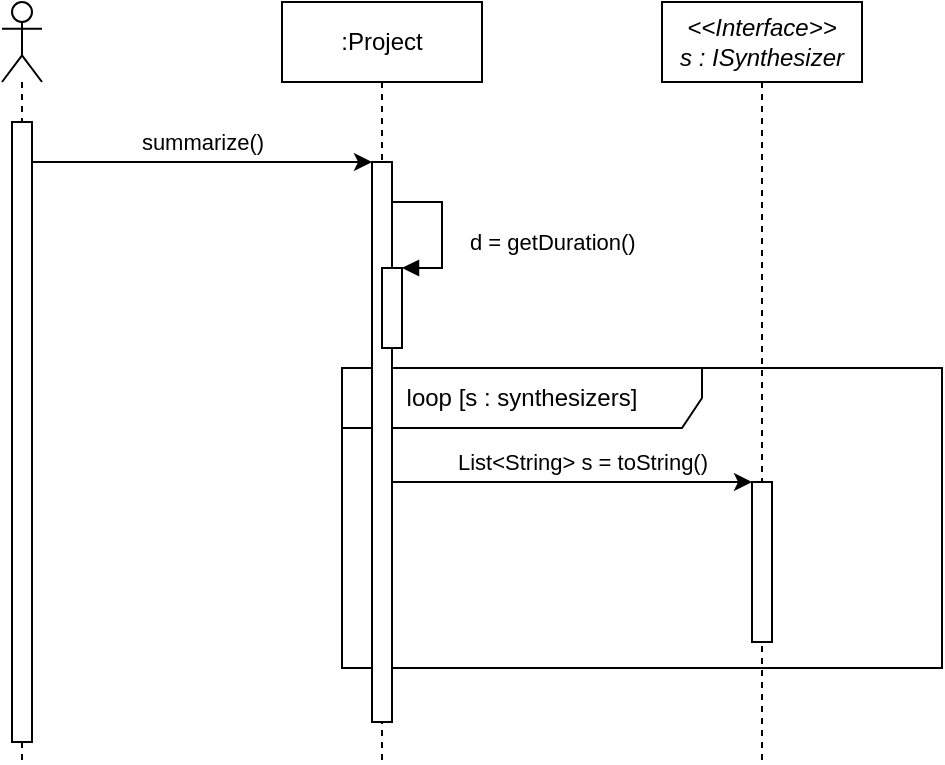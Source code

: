 <mxfile version="14.6.1" type="device"><diagram id="sMDsNfmWnqo157CsVNv2" name="Page-1"><mxGraphModel dx="868" dy="393" grid="1" gridSize="10" guides="1" tooltips="1" connect="1" arrows="1" fold="1" page="1" pageScale="1" pageWidth="240" pageHeight="85" math="0" shadow="0"><root><mxCell id="0"/><mxCell id="1" parent="0"/><mxCell id="fNQiG3ldmF6dkVswFx_5-12" value="loop [s : synthesizers]" style="shape=umlFrame;whiteSpace=wrap;html=1;width=180;height=30;" vertex="1" parent="1"><mxGeometry x="220" y="223" width="300" height="150" as="geometry"/></mxCell><mxCell id="fNQiG3ldmF6dkVswFx_5-1" value="" style="shape=umlLifeline;participant=umlActor;perimeter=lifelinePerimeter;whiteSpace=wrap;html=1;container=1;collapsible=0;recursiveResize=0;verticalAlign=top;spacingTop=36;outlineConnect=0;" vertex="1" parent="1"><mxGeometry x="50" y="40" width="20" height="380" as="geometry"/></mxCell><mxCell id="fNQiG3ldmF6dkVswFx_5-3" value="" style="html=1;points=[];perimeter=orthogonalPerimeter;" vertex="1" parent="fNQiG3ldmF6dkVswFx_5-1"><mxGeometry x="5" y="60" width="10" height="310" as="geometry"/></mxCell><mxCell id="fNQiG3ldmF6dkVswFx_5-2" value=":Project" style="shape=umlLifeline;perimeter=lifelinePerimeter;whiteSpace=wrap;html=1;container=1;collapsible=0;recursiveResize=0;outlineConnect=0;" vertex="1" parent="1"><mxGeometry x="190" y="40" width="100" height="380" as="geometry"/></mxCell><mxCell id="fNQiG3ldmF6dkVswFx_5-4" value="" style="html=1;points=[];perimeter=orthogonalPerimeter;" vertex="1" parent="fNQiG3ldmF6dkVswFx_5-2"><mxGeometry x="45" y="80" width="10" height="280" as="geometry"/></mxCell><mxCell id="fNQiG3ldmF6dkVswFx_5-10" value="" style="html=1;points=[];perimeter=orthogonalPerimeter;" vertex="1" parent="fNQiG3ldmF6dkVswFx_5-2"><mxGeometry x="50" y="133" width="10" height="40" as="geometry"/></mxCell><mxCell id="fNQiG3ldmF6dkVswFx_5-11" value="d = getDuration()" style="edgeStyle=orthogonalEdgeStyle;html=1;align=left;spacingLeft=2;endArrow=block;rounded=0;entryX=1;entryY=0;" edge="1" target="fNQiG3ldmF6dkVswFx_5-10" parent="fNQiG3ldmF6dkVswFx_5-2"><mxGeometry x="0.154" y="10" relative="1" as="geometry"><mxPoint x="55" y="100" as="sourcePoint"/><Array as="points"><mxPoint x="55" y="100"/><mxPoint x="80" y="100"/><mxPoint x="80" y="133"/></Array><mxPoint as="offset"/></mxGeometry></mxCell><mxCell id="fNQiG3ldmF6dkVswFx_5-5" value="summarize()" style="edgeStyle=orthogonalEdgeStyle;rounded=0;orthogonalLoop=1;jettySize=auto;html=1;" edge="1" parent="1" source="fNQiG3ldmF6dkVswFx_5-3" target="fNQiG3ldmF6dkVswFx_5-4"><mxGeometry y="10" relative="1" as="geometry"><Array as="points"><mxPoint x="140" y="120"/><mxPoint x="140" y="120"/></Array><mxPoint as="offset"/></mxGeometry></mxCell><mxCell id="fNQiG3ldmF6dkVswFx_5-6" value="&amp;lt;&amp;lt;Interface&amp;gt;&amp;gt;&lt;br&gt;s : ISynthesizer" style="shape=umlLifeline;perimeter=lifelinePerimeter;whiteSpace=wrap;html=1;container=1;collapsible=0;recursiveResize=0;outlineConnect=0;fontStyle=2" vertex="1" parent="1"><mxGeometry x="380" y="40" width="100" height="380" as="geometry"/></mxCell><mxCell id="fNQiG3ldmF6dkVswFx_5-7" value="" style="html=1;points=[];perimeter=orthogonalPerimeter;" vertex="1" parent="fNQiG3ldmF6dkVswFx_5-6"><mxGeometry x="45" y="240" width="10" height="80" as="geometry"/></mxCell><mxCell id="fNQiG3ldmF6dkVswFx_5-9" value="List&amp;lt;String&amp;gt; s = toString()" style="edgeStyle=orthogonalEdgeStyle;rounded=0;orthogonalLoop=1;jettySize=auto;html=1;" edge="1" parent="1" source="fNQiG3ldmF6dkVswFx_5-4" target="fNQiG3ldmF6dkVswFx_5-7"><mxGeometry x="0.056" y="10" relative="1" as="geometry"><Array as="points"><mxPoint x="390" y="280"/><mxPoint x="390" y="280"/></Array><mxPoint as="offset"/></mxGeometry></mxCell></root></mxGraphModel></diagram></mxfile>